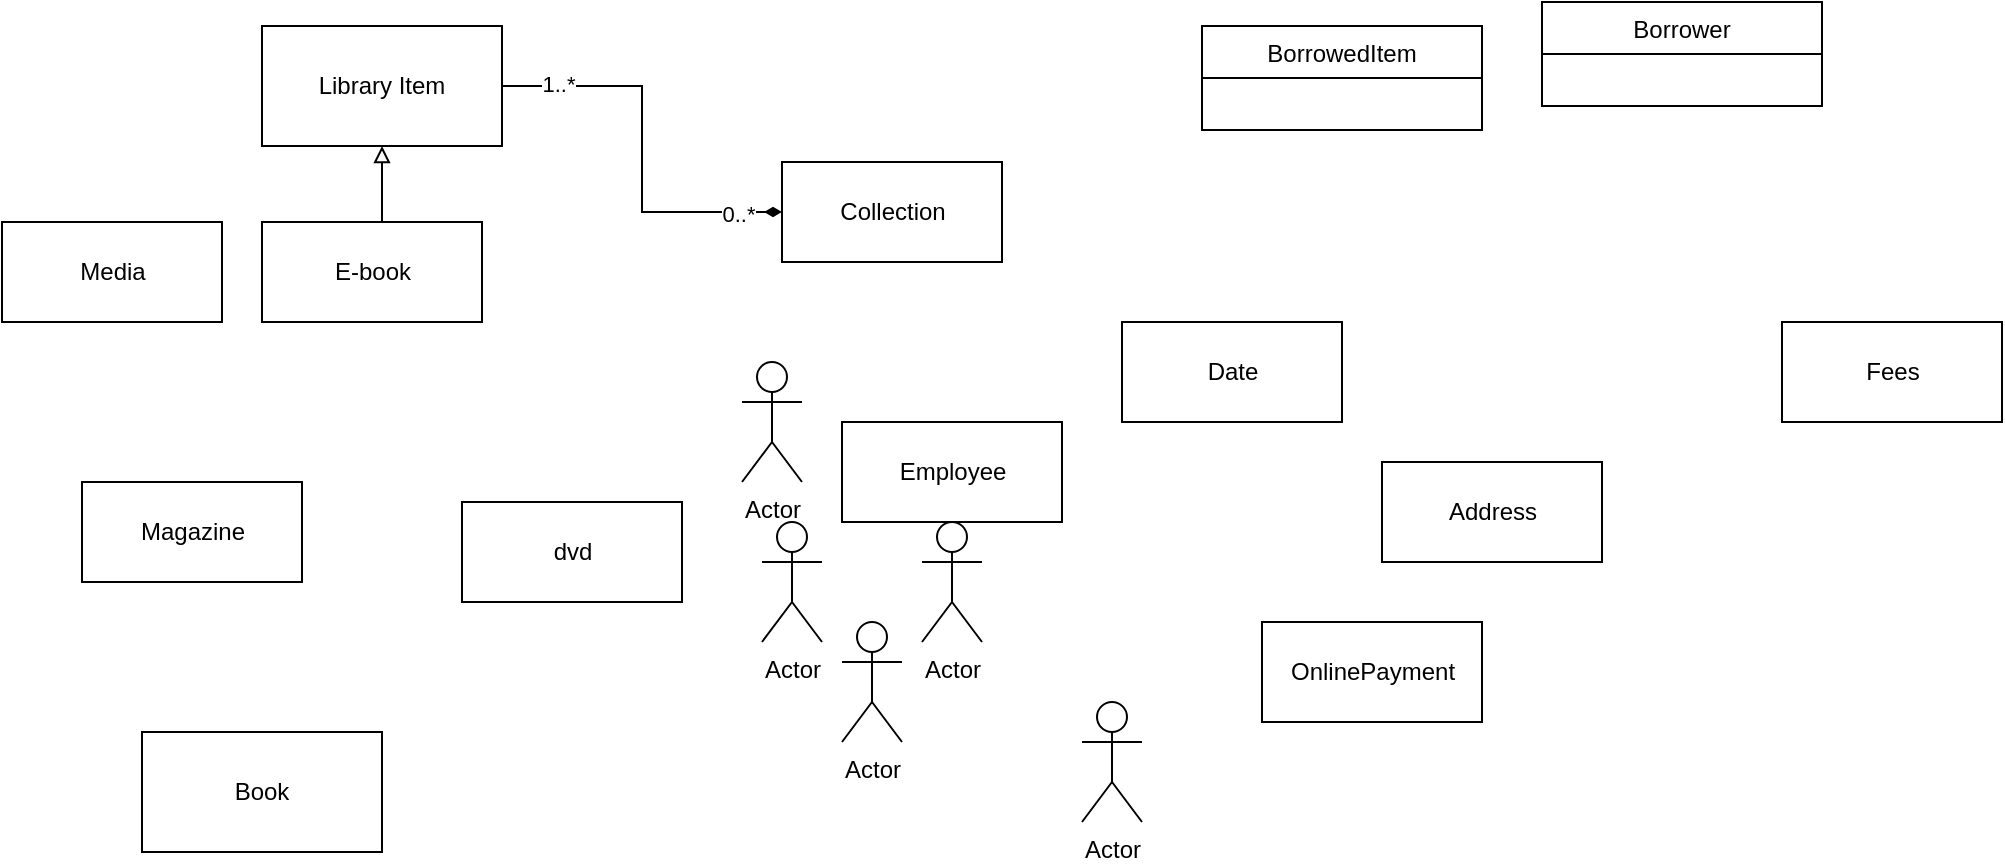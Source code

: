 <mxfile version="17.1.3" type="github" pages="2">
  <diagram id="xCg2aCv3DmO6bqKtJ2or" name="Page-1">
    <mxGraphModel dx="1261" dy="711" grid="1" gridSize="10" guides="1" tooltips="1" connect="1" arrows="1" fold="1" page="1" pageScale="1" pageWidth="1100" pageHeight="850" math="0" shadow="0">
      <root>
        <mxCell id="0" />
        <mxCell id="1" parent="0" />
        <mxCell id="raCRvIXdd2Xzt-5B2SRX-1" value="Book" style="rounded=0;whiteSpace=wrap;html=1;" parent="1" vertex="1">
          <mxGeometry x="100" y="395" width="120" height="60" as="geometry" />
        </mxCell>
        <mxCell id="raCRvIXdd2Xzt-5B2SRX-2" value="Library Item" style="rounded=0;whiteSpace=wrap;html=1;" parent="1" vertex="1">
          <mxGeometry x="160" y="42" width="120" height="60" as="geometry" />
        </mxCell>
        <mxCell id="raCRvIXdd2Xzt-5B2SRX-9" value="Borrower" style="swimlane;fontStyle=0;childLayout=stackLayout;horizontal=1;startSize=26;fillColor=none;horizontalStack=0;resizeParent=1;resizeParentMax=0;resizeLast=0;collapsible=1;marginBottom=0;" parent="1" vertex="1">
          <mxGeometry x="800" y="30" width="140" height="52" as="geometry" />
        </mxCell>
        <mxCell id="raCRvIXdd2Xzt-5B2SRX-14" value="Magazine" style="html=1;" parent="1" vertex="1">
          <mxGeometry x="70" y="270" width="110" height="50" as="geometry" />
        </mxCell>
        <mxCell id="MIgNapReIsEbBPzv-HWn-2" style="edgeStyle=orthogonalEdgeStyle;rounded=0;orthogonalLoop=1;jettySize=auto;html=1;exitX=0;exitY=0.5;exitDx=0;exitDy=0;entryX=1;entryY=0.5;entryDx=0;entryDy=0;endArrow=none;endFill=0;startArrow=diamondThin;startFill=1;" parent="1" source="raCRvIXdd2Xzt-5B2SRX-15" target="raCRvIXdd2Xzt-5B2SRX-2" edge="1">
          <mxGeometry relative="1" as="geometry" />
        </mxCell>
        <mxCell id="MIgNapReIsEbBPzv-HWn-3" value="1..*" style="edgeLabel;html=1;align=center;verticalAlign=middle;resizable=0;points=[];" parent="MIgNapReIsEbBPzv-HWn-2" connectable="0" vertex="1">
          <mxGeometry x="0.728" y="-1" relative="1" as="geometry">
            <mxPoint as="offset" />
          </mxGeometry>
        </mxCell>
        <mxCell id="MIgNapReIsEbBPzv-HWn-6" value="0..*" style="edgeLabel;html=1;align=center;verticalAlign=middle;resizable=0;points=[];" parent="MIgNapReIsEbBPzv-HWn-2" connectable="0" vertex="1">
          <mxGeometry x="-0.776" y="1" relative="1" as="geometry">
            <mxPoint as="offset" />
          </mxGeometry>
        </mxCell>
        <mxCell id="raCRvIXdd2Xzt-5B2SRX-15" value="Collection" style="html=1;" parent="1" vertex="1">
          <mxGeometry x="420" y="110" width="110" height="50" as="geometry" />
        </mxCell>
        <mxCell id="raCRvIXdd2Xzt-5B2SRX-18" value="BorrowedItem" style="swimlane;fontStyle=0;childLayout=stackLayout;horizontal=1;startSize=26;fillColor=none;horizontalStack=0;resizeParent=1;resizeParentMax=0;resizeLast=0;collapsible=1;marginBottom=0;" parent="1" vertex="1">
          <mxGeometry x="630" y="42" width="140" height="52" as="geometry" />
        </mxCell>
        <mxCell id="raCRvIXdd2Xzt-5B2SRX-22" value="Media" style="html=1;" parent="1" vertex="1">
          <mxGeometry x="30" y="140" width="110" height="50" as="geometry" />
        </mxCell>
        <mxCell id="raCRvIXdd2Xzt-5B2SRX-24" value="Employee" style="html=1;" parent="1" vertex="1">
          <mxGeometry x="450" y="240" width="110" height="50" as="geometry" />
        </mxCell>
        <mxCell id="raCRvIXdd2Xzt-5B2SRX-25" value="Address" style="html=1;" parent="1" vertex="1">
          <mxGeometry x="720" y="260" width="110" height="50" as="geometry" />
        </mxCell>
        <mxCell id="raCRvIXdd2Xzt-5B2SRX-26" value="OnlinePayment" style="html=1;" parent="1" vertex="1">
          <mxGeometry x="660" y="340" width="110" height="50" as="geometry" />
        </mxCell>
        <mxCell id="raCRvIXdd2Xzt-5B2SRX-27" value="Date" style="html=1;" parent="1" vertex="1">
          <mxGeometry x="590" y="190" width="110" height="50" as="geometry" />
        </mxCell>
        <mxCell id="raCRvIXdd2Xzt-5B2SRX-28" value="Fees" style="html=1;" parent="1" vertex="1">
          <mxGeometry x="920" y="190" width="110" height="50" as="geometry" />
        </mxCell>
        <mxCell id="raCRvIXdd2Xzt-5B2SRX-29" value="dvd" style="html=1;" parent="1" vertex="1">
          <mxGeometry x="260" y="280" width="110" height="50" as="geometry" />
        </mxCell>
        <mxCell id="MIgNapReIsEbBPzv-HWn-1" style="edgeStyle=orthogonalEdgeStyle;rounded=0;orthogonalLoop=1;jettySize=auto;html=1;exitX=0.5;exitY=0;exitDx=0;exitDy=0;entryX=0.5;entryY=1;entryDx=0;entryDy=0;endArrow=block;endFill=0;" parent="1" source="raCRvIXdd2Xzt-5B2SRX-30" target="raCRvIXdd2Xzt-5B2SRX-2" edge="1">
          <mxGeometry relative="1" as="geometry" />
        </mxCell>
        <mxCell id="raCRvIXdd2Xzt-5B2SRX-30" value="E-book" style="html=1;" parent="1" vertex="1">
          <mxGeometry x="160" y="140" width="110" height="50" as="geometry" />
        </mxCell>
        <mxCell id="5FYJfrQHN86FYQc7Mnfv-1" value="Actor" style="shape=umlActor;verticalLabelPosition=bottom;verticalAlign=top;html=1;outlineConnect=0;" parent="1" vertex="1">
          <mxGeometry x="410" y="290" width="30" height="60" as="geometry" />
        </mxCell>
        <mxCell id="5FYJfrQHN86FYQc7Mnfv-2" value="Actor" style="shape=umlActor;verticalLabelPosition=bottom;verticalAlign=top;html=1;outlineConnect=0;" parent="1" vertex="1">
          <mxGeometry x="400" y="210" width="30" height="60" as="geometry" />
        </mxCell>
        <mxCell id="5FYJfrQHN86FYQc7Mnfv-3" value="Actor" style="shape=umlActor;verticalLabelPosition=bottom;verticalAlign=top;html=1;outlineConnect=0;" parent="1" vertex="1">
          <mxGeometry x="490" y="290" width="30" height="60" as="geometry" />
        </mxCell>
        <mxCell id="5FYJfrQHN86FYQc7Mnfv-4" value="Actor" style="shape=umlActor;verticalLabelPosition=bottom;verticalAlign=top;html=1;outlineConnect=0;" parent="1" vertex="1">
          <mxGeometry x="570" y="380" width="30" height="60" as="geometry" />
        </mxCell>
        <mxCell id="5FYJfrQHN86FYQc7Mnfv-5" value="Actor" style="shape=umlActor;verticalLabelPosition=bottom;verticalAlign=top;html=1;outlineConnect=0;" parent="1" vertex="1">
          <mxGeometry x="450" y="340" width="30" height="60" as="geometry" />
        </mxCell>
      </root>
    </mxGraphModel>
  </diagram>
  <diagram id="xw94WHe5LmXfeidMMgcy" name="Page-2">
    <mxGraphModel dx="1018" dy="547" grid="1" gridSize="10" guides="1" tooltips="1" connect="1" arrows="1" fold="1" page="1" pageScale="1" pageWidth="1100" pageHeight="850" math="0" shadow="0">
      <root>
        <mxCell id="S4lQDf1awkU2R8wUZDoA-0" />
        <mxCell id="S4lQDf1awkU2R8wUZDoA-1" parent="S4lQDf1awkU2R8wUZDoA-0" />
      </root>
    </mxGraphModel>
  </diagram>
</mxfile>
